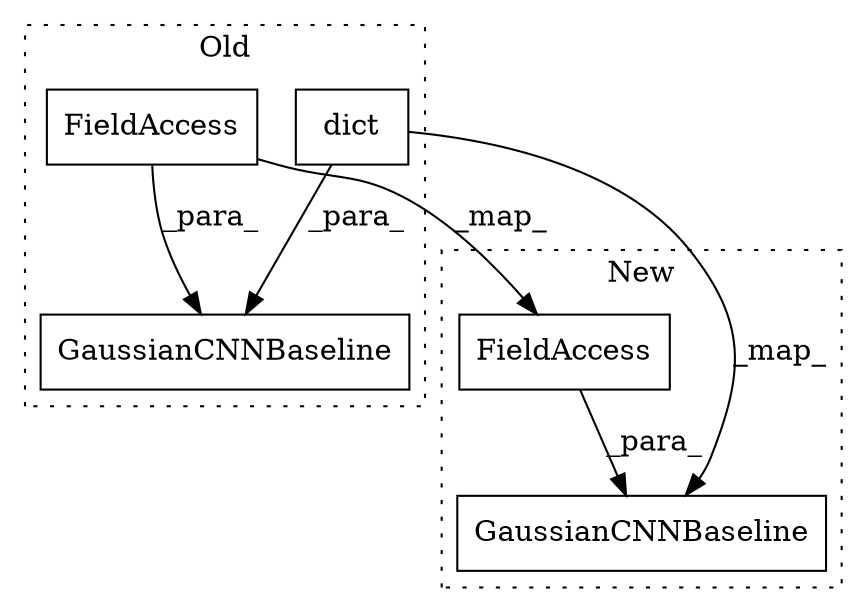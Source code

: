 digraph G {
subgraph cluster0 {
1 [label="dict" a="32" s="1051,1315" l="18,1" shape="box"];
3 [label="GaussianCNNBaseline" a="32" s="1022,1316" l="20,1" shape="box"];
5 [label="FieldAccess" a="22" s="1042" l="8" shape="box"];
label = "Old";
style="dotted";
}
subgraph cluster1 {
2 [label="GaussianCNNBaseline" a="32" s="1022,1310" l="20,1" shape="box"];
4 [label="FieldAccess" a="22" s="1042" l="8" shape="box"];
label = "New";
style="dotted";
}
1 -> 3 [label="_para_"];
1 -> 2 [label="_map_"];
4 -> 2 [label="_para_"];
5 -> 3 [label="_para_"];
5 -> 4 [label="_map_"];
}